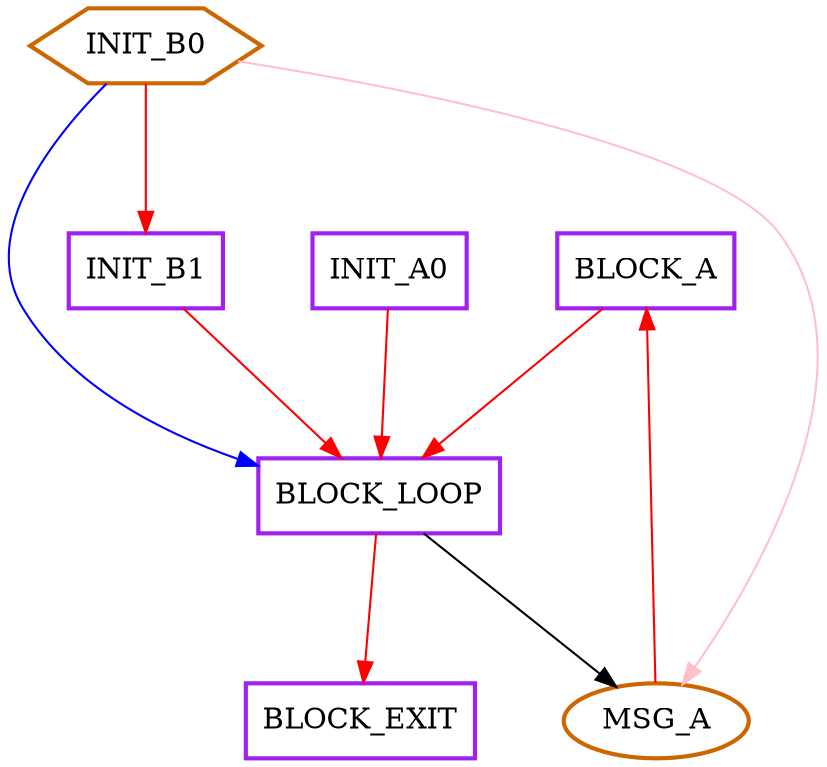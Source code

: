 digraph G {
graph [root="Demo",rankdir   = TB, nodesep           = 0.6, mindist     = 1.0, ranksep = 1.0, overlap = false]
node [style     = "filled", fillcolor = "white", color = "black"]
BLOCK_A[pos="0,0" cpu="0", flags="0x00008007", type="block", tperiod="1000", pattern="A", patentry="false", patexit="true", beamproc="undefined", bpentry="false", bpexit="false", qlo="false", qhi="false", qil="false", shape     = "rectangle", fillcolor = "white", penwidth=2, color = "purple"];
BLOCK_EXIT[pos="288,0" cpu="0", flags="0x0000a007", type="block", tperiod="10", pattern="EXIT", patentry="true", patexit="true", beamproc="undefined", bpentry="false", bpexit="false", qlo="false", qhi="false", qil="false", shape     = "rectangle", fillcolor = "white", penwidth=2, color = "darkorange3", penwidth=2, color = "purple"];
BLOCK_LOOP[pos="144,0" cpu="0", flags="0x0010a007", type="block", tperiod="1000", pattern="LOOP", patentry="true", patexit="true", beamproc="undefined", bpentry="false", bpexit="false", qlo="true", qhi="false", qil="false", shape     = "rectangle", fillcolor = "white", penwidth=2, color = "darkorange3", penwidth=2, color = "purple"];
INIT_A0[pos="144,-144" cpu="0", flags="0x0000a007", type="block", tperiod="1000", pattern="IN_A", patentry="true", patexit="true", beamproc="undefined", bpentry="false", bpexit="false", qlo="false", qhi="false", qil="false", shape     = "rectangle", fillcolor = "white", penwidth=2, color = "darkorange3", penwidth=2, color = "purple"];
INIT_B0[pos="144,144" cpu="0", flags="0x00002004", type="flow", tvalid="0", vabs="true", prio="0", toffs="0", pattern="IN_B", patentry="true", patexit="false", beamproc="undefined", bpentry="false", bpexit="false", qty="10", shape     = "hexagon", fillcolor = "white", penwidth=2, color = "darkorange3"];
INIT_B1[pos="288,144" cpu="0", flags="0x00008007", type="block", tperiod="1000", pattern="IN_B", patentry="false", patexit="true", beamproc="undefined", bpentry="false", bpexit="false", qlo="false", qhi="false", qil="false", shape     = "rectangle", fillcolor = "white", penwidth=2, color = "purple"];
MSG_A[pos="0,144" cpu="0", flags="0x00002002", type="tmsg", toffs="0", pattern="A", patentry="true", patexit="false", beamproc="undefined", bpentry="false", bpexit="false", fid="1", gid="0", evtno="0", beamin="0", sid="0", bpid="0", reqnobeam="0", vacc="0", id="0x1000000000000000", par="0x0000000000000000", tef="0", shape     = "oval", fillcolor = "white", penwidth=2, color = "darkorange3"];
BLOCK_A->BLOCK_LOOP [type="defdst", color     = "red"];
INIT_A0->BLOCK_LOOP [type="defdst", color     = "red"];
INIT_B0->INIT_B1 [type="defdst", color     = "red"];
INIT_B0->BLOCK_LOOP [type="target", color     = "blue"];
INIT_B0->MSG_A [type="flowdst", color     = "pink"];
INIT_B1->BLOCK_LOOP [type="defdst", color     = "red"];
MSG_A->BLOCK_A [type="defdst", color     = "red"];
BLOCK_LOOP->BLOCK_EXIT [type="defdst", color     = "red"];
BLOCK_LOOP->MSG_A [type="altdst", color     = "black"];
}
